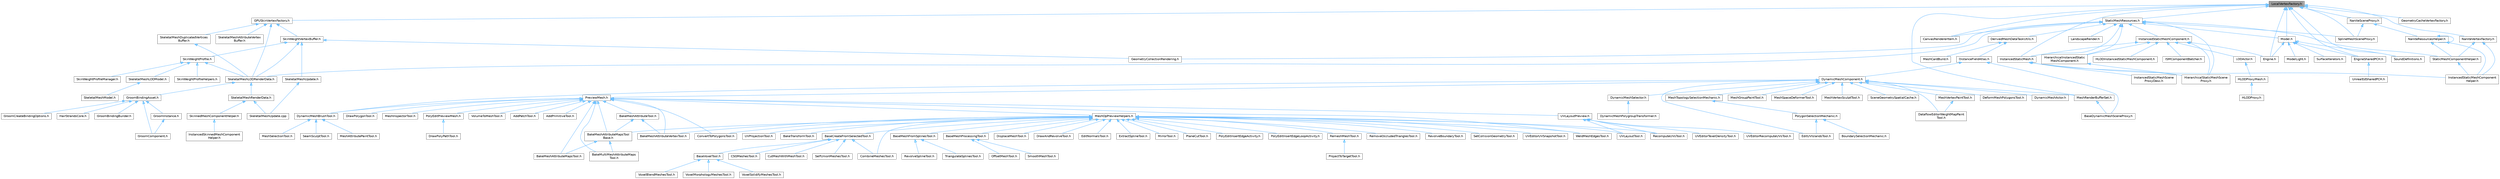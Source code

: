 digraph "LocalVertexFactory.h"
{
 // INTERACTIVE_SVG=YES
 // LATEX_PDF_SIZE
  bgcolor="transparent";
  edge [fontname=Helvetica,fontsize=10,labelfontname=Helvetica,labelfontsize=10];
  node [fontname=Helvetica,fontsize=10,shape=box,height=0.2,width=0.4];
  Node1 [id="Node000001",label="LocalVertexFactory.h",height=0.2,width=0.4,color="gray40", fillcolor="grey60", style="filled", fontcolor="black",tooltip=" "];
  Node1 -> Node2 [id="edge1_Node000001_Node000002",dir="back",color="steelblue1",style="solid",tooltip=" "];
  Node2 [id="Node000002",label="CanvasRendererItem.h",height=0.2,width=0.4,color="grey40", fillcolor="white", style="filled",URL="$d7/d93/CanvasRendererItem_8h.html",tooltip=" "];
  Node1 -> Node3 [id="edge2_Node000001_Node000003",dir="back",color="steelblue1",style="solid",tooltip=" "];
  Node3 [id="Node000003",label="Engine.h",height=0.2,width=0.4,color="grey40", fillcolor="white", style="filled",URL="$d1/d34/Public_2Engine_8h.html",tooltip=" "];
  Node1 -> Node4 [id="edge3_Node000001_Node000004",dir="back",color="steelblue1",style="solid",tooltip=" "];
  Node4 [id="Node000004",label="EngineSharedPCH.h",height=0.2,width=0.4,color="grey40", fillcolor="white", style="filled",URL="$dc/dbb/EngineSharedPCH_8h.html",tooltip=" "];
  Node4 -> Node5 [id="edge4_Node000004_Node000005",dir="back",color="steelblue1",style="solid",tooltip=" "];
  Node5 [id="Node000005",label="UnrealEdSharedPCH.h",height=0.2,width=0.4,color="grey40", fillcolor="white", style="filled",URL="$d1/de6/UnrealEdSharedPCH_8h.html",tooltip=" "];
  Node1 -> Node6 [id="edge5_Node000001_Node000006",dir="back",color="steelblue1",style="solid",tooltip=" "];
  Node6 [id="Node000006",label="GPUSkinVertexFactory.h",height=0.2,width=0.4,color="grey40", fillcolor="white", style="filled",URL="$db/dcc/GPUSkinVertexFactory_8h.html",tooltip=" "];
  Node6 -> Node7 [id="edge6_Node000006_Node000007",dir="back",color="steelblue1",style="solid",tooltip=" "];
  Node7 [id="Node000007",label="SkeletalMeshAttributeVertex\lBuffer.h",height=0.2,width=0.4,color="grey40", fillcolor="white", style="filled",URL="$de/d6e/SkeletalMeshAttributeVertexBuffer_8h.html",tooltip=" "];
  Node6 -> Node8 [id="edge7_Node000006_Node000008",dir="back",color="steelblue1",style="solid",tooltip=" "];
  Node8 [id="Node000008",label="SkeletalMeshDuplicatedVertices\lBuffer.h",height=0.2,width=0.4,color="grey40", fillcolor="white", style="filled",URL="$d6/da7/SkeletalMeshDuplicatedVerticesBuffer_8h.html",tooltip=" "];
  Node8 -> Node9 [id="edge8_Node000008_Node000009",dir="back",color="steelblue1",style="solid",tooltip=" "];
  Node9 [id="Node000009",label="SkeletalMeshLODRenderData.h",height=0.2,width=0.4,color="grey40", fillcolor="white", style="filled",URL="$d0/d5a/SkeletalMeshLODRenderData_8h.html",tooltip=" "];
  Node9 -> Node10 [id="edge9_Node000009_Node000010",dir="back",color="steelblue1",style="solid",tooltip=" "];
  Node10 [id="Node000010",label="GroomBindingAsset.h",height=0.2,width=0.4,color="grey40", fillcolor="white", style="filled",URL="$de/d26/GroomBindingAsset_8h.html",tooltip=" "];
  Node10 -> Node11 [id="edge10_Node000010_Node000011",dir="back",color="steelblue1",style="solid",tooltip=" "];
  Node11 [id="Node000011",label="GroomBindingBuilder.h",height=0.2,width=0.4,color="grey40", fillcolor="white", style="filled",URL="$d2/d2f/GroomBindingBuilder_8h.html",tooltip=" "];
  Node10 -> Node12 [id="edge11_Node000010_Node000012",dir="back",color="steelblue1",style="solid",tooltip=" "];
  Node12 [id="Node000012",label="GroomComponent.h",height=0.2,width=0.4,color="grey40", fillcolor="white", style="filled",URL="$de/d2e/GroomComponent_8h.html",tooltip=" "];
  Node10 -> Node13 [id="edge12_Node000010_Node000013",dir="back",color="steelblue1",style="solid",tooltip=" "];
  Node13 [id="Node000013",label="GroomCreateBindingOptions.h",height=0.2,width=0.4,color="grey40", fillcolor="white", style="filled",URL="$d5/dba/GroomCreateBindingOptions_8h.html",tooltip=" "];
  Node10 -> Node14 [id="edge13_Node000010_Node000014",dir="back",color="steelblue1",style="solid",tooltip=" "];
  Node14 [id="Node000014",label="GroomInstance.h",height=0.2,width=0.4,color="grey40", fillcolor="white", style="filled",URL="$dd/d47/GroomInstance_8h.html",tooltip=" "];
  Node14 -> Node12 [id="edge14_Node000014_Node000012",dir="back",color="steelblue1",style="solid",tooltip=" "];
  Node10 -> Node15 [id="edge15_Node000010_Node000015",dir="back",color="steelblue1",style="solid",tooltip=" "];
  Node15 [id="Node000015",label="HairStrandsCore.h",height=0.2,width=0.4,color="grey40", fillcolor="white", style="filled",URL="$d7/def/HairStrandsCore_8h.html",tooltip=" "];
  Node9 -> Node16 [id="edge16_Node000009_Node000016",dir="back",color="steelblue1",style="solid",tooltip=" "];
  Node16 [id="Node000016",label="SkeletalMeshRenderData.h",height=0.2,width=0.4,color="grey40", fillcolor="white", style="filled",URL="$d9/d14/SkeletalMeshRenderData_8h.html",tooltip=" "];
  Node16 -> Node17 [id="edge17_Node000016_Node000017",dir="back",color="steelblue1",style="solid",tooltip=" "];
  Node17 [id="Node000017",label="SkeletalMeshUpdate.cpp",height=0.2,width=0.4,color="grey40", fillcolor="white", style="filled",URL="$db/d45/SkeletalMeshUpdate_8cpp.html",tooltip=" "];
  Node16 -> Node18 [id="edge18_Node000016_Node000018",dir="back",color="steelblue1",style="solid",tooltip=" "];
  Node18 [id="Node000018",label="SkinnedMeshComponentHelper.h",height=0.2,width=0.4,color="grey40", fillcolor="white", style="filled",URL="$db/d81/SkinnedMeshComponentHelper_8h.html",tooltip=" "];
  Node18 -> Node19 [id="edge19_Node000018_Node000019",dir="back",color="steelblue1",style="solid",tooltip=" "];
  Node19 [id="Node000019",label="InstancedSkinnedMeshComponent\lHelper.h",height=0.2,width=0.4,color="grey40", fillcolor="white", style="filled",URL="$d1/d86/InstancedSkinnedMeshComponentHelper_8h.html",tooltip=" "];
  Node6 -> Node9 [id="edge20_Node000006_Node000009",dir="back",color="steelblue1",style="solid",tooltip=" "];
  Node6 -> Node20 [id="edge21_Node000006_Node000020",dir="back",color="steelblue1",style="solid",tooltip=" "];
  Node20 [id="Node000020",label="SkinWeightVertexBuffer.h",height=0.2,width=0.4,color="grey40", fillcolor="white", style="filled",URL="$d3/d86/SkinWeightVertexBuffer_8h.html",tooltip=" "];
  Node20 -> Node21 [id="edge22_Node000020_Node000021",dir="back",color="steelblue1",style="solid",tooltip=" "];
  Node21 [id="Node000021",label="GeometryCollectionRendering.h",height=0.2,width=0.4,color="grey40", fillcolor="white", style="filled",URL="$dc/d68/GeometryCollectionRendering_8h.html",tooltip=" "];
  Node20 -> Node9 [id="edge23_Node000020_Node000009",dir="back",color="steelblue1",style="solid",tooltip=" "];
  Node20 -> Node22 [id="edge24_Node000020_Node000022",dir="back",color="steelblue1",style="solid",tooltip=" "];
  Node22 [id="Node000022",label="SkeletalMeshUpdate.h",height=0.2,width=0.4,color="grey40", fillcolor="white", style="filled",URL="$df/d79/SkeletalMeshUpdate_8h.html",tooltip=" "];
  Node22 -> Node17 [id="edge25_Node000022_Node000017",dir="back",color="steelblue1",style="solid",tooltip=" "];
  Node20 -> Node23 [id="edge26_Node000020_Node000023",dir="back",color="steelblue1",style="solid",tooltip=" "];
  Node23 [id="Node000023",label="SkinWeightProfile.h",height=0.2,width=0.4,color="grey40", fillcolor="white", style="filled",URL="$d9/d1f/SkinWeightProfile_8h.html",tooltip=" "];
  Node23 -> Node24 [id="edge27_Node000023_Node000024",dir="back",color="steelblue1",style="solid",tooltip=" "];
  Node24 [id="Node000024",label="SkeletalMeshLODModel.h",height=0.2,width=0.4,color="grey40", fillcolor="white", style="filled",URL="$d2/d34/SkeletalMeshLODModel_8h.html",tooltip=" "];
  Node24 -> Node25 [id="edge28_Node000024_Node000025",dir="back",color="steelblue1",style="solid",tooltip=" "];
  Node25 [id="Node000025",label="SkeletalMeshModel.h",height=0.2,width=0.4,color="grey40", fillcolor="white", style="filled",URL="$d1/d2c/SkeletalMeshModel_8h.html",tooltip=" "];
  Node23 -> Node9 [id="edge29_Node000023_Node000009",dir="back",color="steelblue1",style="solid",tooltip=" "];
  Node23 -> Node26 [id="edge30_Node000023_Node000026",dir="back",color="steelblue1",style="solid",tooltip=" "];
  Node26 [id="Node000026",label="SkinWeightProfileHelpers.h",height=0.2,width=0.4,color="grey40", fillcolor="white", style="filled",URL="$d4/d53/SkinWeightProfileHelpers_8h.html",tooltip=" "];
  Node23 -> Node27 [id="edge31_Node000023_Node000027",dir="back",color="steelblue1",style="solid",tooltip=" "];
  Node27 [id="Node000027",label="SkinWeightProfileManager.h",height=0.2,width=0.4,color="grey40", fillcolor="white", style="filled",URL="$d4/d83/SkinWeightProfileManager_8h.html",tooltip=" "];
  Node1 -> Node28 [id="edge32_Node000001_Node000028",dir="back",color="steelblue1",style="solid",tooltip=" "];
  Node28 [id="Node000028",label="GeometryCacheVertexFactory.h",height=0.2,width=0.4,color="grey40", fillcolor="white", style="filled",URL="$d2/d40/GeometryCacheVertexFactory_8h.html",tooltip=" "];
  Node1 -> Node29 [id="edge33_Node000001_Node000029",dir="back",color="steelblue1",style="solid",tooltip=" "];
  Node29 [id="Node000029",label="InstancedStaticMesh.h",height=0.2,width=0.4,color="grey40", fillcolor="white", style="filled",URL="$dd/d89/InstancedStaticMesh_8h.html",tooltip=" "];
  Node29 -> Node30 [id="edge34_Node000029_Node000030",dir="back",color="steelblue1",style="solid",tooltip=" "];
  Node30 [id="Node000030",label="HierarchicalStaticMeshScene\lProxy.h",height=0.2,width=0.4,color="grey40", fillcolor="white", style="filled",URL="$d3/d4d/HierarchicalStaticMeshSceneProxy_8h.html",tooltip=" "];
  Node29 -> Node31 [id="edge35_Node000029_Node000031",dir="back",color="steelblue1",style="solid",tooltip=" "];
  Node31 [id="Node000031",label="InstancedStaticMeshComponent\lHelper.h",height=0.2,width=0.4,color="grey40", fillcolor="white", style="filled",URL="$dc/dc7/InstancedStaticMeshComponentHelper_8h.html",tooltip=" "];
  Node29 -> Node32 [id="edge36_Node000029_Node000032",dir="back",color="steelblue1",style="solid",tooltip=" "];
  Node32 [id="Node000032",label="InstancedStaticMeshScene\lProxyDesc.h",height=0.2,width=0.4,color="grey40", fillcolor="white", style="filled",URL="$db/dcf/InstancedStaticMeshSceneProxyDesc_8h.html",tooltip=" "];
  Node1 -> Node33 [id="edge37_Node000001_Node000033",dir="back",color="steelblue1",style="solid",tooltip=" "];
  Node33 [id="Node000033",label="MeshRenderBufferSet.h",height=0.2,width=0.4,color="grey40", fillcolor="white", style="filled",URL="$de/dc2/MeshRenderBufferSet_8h.html",tooltip=" "];
  Node33 -> Node34 [id="edge38_Node000033_Node000034",dir="back",color="steelblue1",style="solid",tooltip=" "];
  Node34 [id="Node000034",label="BaseDynamicMeshSceneProxy.h",height=0.2,width=0.4,color="grey40", fillcolor="white", style="filled",URL="$d2/dee/BaseDynamicMeshSceneProxy_8h.html",tooltip=" "];
  Node1 -> Node35 [id="edge39_Node000001_Node000035",dir="back",color="steelblue1",style="solid",tooltip=" "];
  Node35 [id="Node000035",label="Model.h",height=0.2,width=0.4,color="grey40", fillcolor="white", style="filled",URL="$dd/d63/Public_2Model_8h.html",tooltip=" "];
  Node35 -> Node3 [id="edge40_Node000035_Node000003",dir="back",color="steelblue1",style="solid",tooltip=" "];
  Node35 -> Node4 [id="edge41_Node000035_Node000004",dir="back",color="steelblue1",style="solid",tooltip=" "];
  Node35 -> Node36 [id="edge42_Node000035_Node000036",dir="back",color="steelblue1",style="solid",tooltip=" "];
  Node36 [id="Node000036",label="ModelLight.h",height=0.2,width=0.4,color="grey40", fillcolor="white", style="filled",URL="$d2/d80/ModelLight_8h.html",tooltip=" "];
  Node35 -> Node37 [id="edge43_Node000035_Node000037",dir="back",color="steelblue1",style="solid",tooltip=" "];
  Node37 [id="Node000037",label="SoundDefinitions.h",height=0.2,width=0.4,color="grey40", fillcolor="white", style="filled",URL="$d4/da9/SoundDefinitions_8h.html",tooltip=" "];
  Node35 -> Node38 [id="edge44_Node000035_Node000038",dir="back",color="steelblue1",style="solid",tooltip=" "];
  Node38 [id="Node000038",label="SurfaceIterators.h",height=0.2,width=0.4,color="grey40", fillcolor="white", style="filled",URL="$da/de6/SurfaceIterators_8h.html",tooltip=" "];
  Node1 -> Node39 [id="edge45_Node000001_Node000039",dir="back",color="steelblue1",style="solid",tooltip=" "];
  Node39 [id="Node000039",label="NaniteSceneProxy.h",height=0.2,width=0.4,color="grey40", fillcolor="white", style="filled",URL="$de/dae/NaniteSceneProxy_8h.html",tooltip=" "];
  Node39 -> Node40 [id="edge46_Node000039_Node000040",dir="back",color="steelblue1",style="solid",tooltip=" "];
  Node40 [id="Node000040",label="NaniteResourcesHelper.h",height=0.2,width=0.4,color="grey40", fillcolor="white", style="filled",URL="$dc/d48/NaniteResourcesHelper_8h.html",tooltip=" "];
  Node40 -> Node31 [id="edge47_Node000040_Node000031",dir="back",color="steelblue1",style="solid",tooltip=" "];
  Node40 -> Node40 [id="edge48_Node000040_Node000040",dir="back",color="steelblue1",style="solid",tooltip=" "];
  Node40 -> Node41 [id="edge49_Node000040_Node000041",dir="back",color="steelblue1",style="solid",tooltip=" "];
  Node41 [id="Node000041",label="StaticMeshComponentHelper.h",height=0.2,width=0.4,color="grey40", fillcolor="white", style="filled",URL="$dc/dc1/StaticMeshComponentHelper_8h.html",tooltip=" "];
  Node41 -> Node31 [id="edge50_Node000041_Node000031",dir="back",color="steelblue1",style="solid",tooltip=" "];
  Node39 -> Node42 [id="edge51_Node000039_Node000042",dir="back",color="steelblue1",style="solid",tooltip=" "];
  Node42 [id="Node000042",label="SplineMeshSceneProxy.h",height=0.2,width=0.4,color="grey40", fillcolor="white", style="filled",URL="$dd/dcb/SplineMeshSceneProxy_8h.html",tooltip=" "];
  Node1 -> Node43 [id="edge52_Node000001_Node000043",dir="back",color="steelblue1",style="solid",tooltip=" "];
  Node43 [id="Node000043",label="NaniteVertexFactory.h",height=0.2,width=0.4,color="grey40", fillcolor="white", style="filled",URL="$dd/df7/NaniteVertexFactory_8h.html",tooltip=" "];
  Node43 -> Node31 [id="edge53_Node000043_Node000031",dir="back",color="steelblue1",style="solid",tooltip=" "];
  Node43 -> Node41 [id="edge54_Node000043_Node000041",dir="back",color="steelblue1",style="solid",tooltip=" "];
  Node1 -> Node37 [id="edge55_Node000001_Node000037",dir="back",color="steelblue1",style="solid",tooltip=" "];
  Node1 -> Node42 [id="edge56_Node000001_Node000042",dir="back",color="steelblue1",style="solid",tooltip=" "];
  Node1 -> Node44 [id="edge57_Node000001_Node000044",dir="back",color="steelblue1",style="solid",tooltip=" "];
  Node44 [id="Node000044",label="StaticMeshResources.h",height=0.2,width=0.4,color="grey40", fillcolor="white", style="filled",URL="$d0/db7/StaticMeshResources_8h.html",tooltip=" "];
  Node44 -> Node2 [id="edge58_Node000044_Node000002",dir="back",color="steelblue1",style="solid",tooltip=" "];
  Node44 -> Node45 [id="edge59_Node000044_Node000045",dir="back",color="steelblue1",style="solid",tooltip=" "];
  Node45 [id="Node000045",label="DerivedMeshDataTaskUtils.h",height=0.2,width=0.4,color="grey40", fillcolor="white", style="filled",URL="$d2/d98/DerivedMeshDataTaskUtils_8h.html",tooltip=" "];
  Node45 -> Node46 [id="edge60_Node000045_Node000046",dir="back",color="steelblue1",style="solid",tooltip=" "];
  Node46 [id="Node000046",label="DistanceFieldAtlas.h",height=0.2,width=0.4,color="grey40", fillcolor="white", style="filled",URL="$df/def/DistanceFieldAtlas_8h.html",tooltip=" "];
  Node46 -> Node34 [id="edge61_Node000046_Node000034",dir="back",color="steelblue1",style="solid",tooltip=" "];
  Node46 -> Node47 [id="edge62_Node000046_Node000047",dir="back",color="steelblue1",style="solid",tooltip=" "];
  Node47 [id="Node000047",label="DynamicMeshComponent.h",height=0.2,width=0.4,color="grey40", fillcolor="white", style="filled",URL="$d8/d66/DynamicMeshComponent_8h.html",tooltip=" "];
  Node47 -> Node48 [id="edge63_Node000047_Node000048",dir="back",color="steelblue1",style="solid",tooltip=" "];
  Node48 [id="Node000048",label="DataflowEditorWeightMapPaint\lTool.h",height=0.2,width=0.4,color="grey40", fillcolor="white", style="filled",URL="$db/d46/DataflowEditorWeightMapPaintTool_8h.html",tooltip=" "];
  Node47 -> Node49 [id="edge64_Node000047_Node000049",dir="back",color="steelblue1",style="solid",tooltip=" "];
  Node49 [id="Node000049",label="DeformMeshPolygonsTool.h",height=0.2,width=0.4,color="grey40", fillcolor="white", style="filled",URL="$db/d72/DeformMeshPolygonsTool_8h.html",tooltip=" "];
  Node47 -> Node50 [id="edge65_Node000047_Node000050",dir="back",color="steelblue1",style="solid",tooltip=" "];
  Node50 [id="Node000050",label="DynamicMeshActor.h",height=0.2,width=0.4,color="grey40", fillcolor="white", style="filled",URL="$d1/d71/DynamicMeshActor_8h.html",tooltip=" "];
  Node47 -> Node51 [id="edge66_Node000047_Node000051",dir="back",color="steelblue1",style="solid",tooltip=" "];
  Node51 [id="Node000051",label="DynamicMeshBrushTool.h",height=0.2,width=0.4,color="grey40", fillcolor="white", style="filled",URL="$da/d04/DynamicMeshBrushTool_8h.html",tooltip=" "];
  Node51 -> Node52 [id="edge67_Node000051_Node000052",dir="back",color="steelblue1",style="solid",tooltip=" "];
  Node52 [id="Node000052",label="MeshAttributePaintTool.h",height=0.2,width=0.4,color="grey40", fillcolor="white", style="filled",URL="$d3/d29/MeshAttributePaintTool_8h.html",tooltip=" "];
  Node51 -> Node53 [id="edge68_Node000051_Node000053",dir="back",color="steelblue1",style="solid",tooltip=" "];
  Node53 [id="Node000053",label="MeshSelectionTool.h",height=0.2,width=0.4,color="grey40", fillcolor="white", style="filled",URL="$d8/d80/MeshSelectionTool_8h.html",tooltip=" "];
  Node51 -> Node54 [id="edge69_Node000051_Node000054",dir="back",color="steelblue1",style="solid",tooltip=" "];
  Node54 [id="Node000054",label="SeamSculptTool.h",height=0.2,width=0.4,color="grey40", fillcolor="white", style="filled",URL="$d1/d31/SeamSculptTool_8h.html",tooltip=" "];
  Node47 -> Node55 [id="edge70_Node000047_Node000055",dir="back",color="steelblue1",style="solid",tooltip=" "];
  Node55 [id="Node000055",label="DynamicMeshSelector.h",height=0.2,width=0.4,color="grey40", fillcolor="white", style="filled",URL="$dc/d01/DynamicMeshSelector_8h.html",tooltip=" "];
  Node55 -> Node56 [id="edge71_Node000055_Node000056",dir="back",color="steelblue1",style="solid",tooltip=" "];
  Node56 [id="Node000056",label="DynamicMeshPolygroupTransformer.h",height=0.2,width=0.4,color="grey40", fillcolor="white", style="filled",URL="$dc/db2/DynamicMeshPolygroupTransformer_8h.html",tooltip=" "];
  Node47 -> Node57 [id="edge72_Node000047_Node000057",dir="back",color="steelblue1",style="solid",tooltip=" "];
  Node57 [id="Node000057",label="EditUVIslandsTool.h",height=0.2,width=0.4,color="grey40", fillcolor="white", style="filled",URL="$d0/de4/EditUVIslandsTool_8h.html",tooltip=" "];
  Node47 -> Node58 [id="edge73_Node000047_Node000058",dir="back",color="steelblue1",style="solid",tooltip=" "];
  Node58 [id="Node000058",label="MeshGroupPaintTool.h",height=0.2,width=0.4,color="grey40", fillcolor="white", style="filled",URL="$dd/d04/MeshGroupPaintTool_8h.html",tooltip=" "];
  Node47 -> Node33 [id="edge74_Node000047_Node000033",dir="back",color="steelblue1",style="solid",tooltip=" "];
  Node47 -> Node59 [id="edge75_Node000047_Node000059",dir="back",color="steelblue1",style="solid",tooltip=" "];
  Node59 [id="Node000059",label="MeshSpaceDeformerTool.h",height=0.2,width=0.4,color="grey40", fillcolor="white", style="filled",URL="$d7/dc8/MeshSpaceDeformerTool_8h.html",tooltip=" "];
  Node47 -> Node60 [id="edge76_Node000047_Node000060",dir="back",color="steelblue1",style="solid",tooltip=" "];
  Node60 [id="Node000060",label="MeshTopologySelectionMechanic.h",height=0.2,width=0.4,color="grey40", fillcolor="white", style="filled",URL="$d5/d15/MeshTopologySelectionMechanic_8h.html",tooltip=" "];
  Node60 -> Node61 [id="edge77_Node000060_Node000061",dir="back",color="steelblue1",style="solid",tooltip=" "];
  Node61 [id="Node000061",label="PolygonSelectionMechanic.h",height=0.2,width=0.4,color="grey40", fillcolor="white", style="filled",URL="$da/dff/PolygonSelectionMechanic_8h.html",tooltip=" "];
  Node61 -> Node62 [id="edge78_Node000061_Node000062",dir="back",color="steelblue1",style="solid",tooltip=" "];
  Node62 [id="Node000062",label="BoundarySelectionMechanic.h",height=0.2,width=0.4,color="grey40", fillcolor="white", style="filled",URL="$d8/dd6/BoundarySelectionMechanic_8h.html",tooltip=" "];
  Node61 -> Node57 [id="edge79_Node000061_Node000057",dir="back",color="steelblue1",style="solid",tooltip=" "];
  Node47 -> Node63 [id="edge80_Node000047_Node000063",dir="back",color="steelblue1",style="solid",tooltip=" "];
  Node63 [id="Node000063",label="MeshVertexPaintTool.h",height=0.2,width=0.4,color="grey40", fillcolor="white", style="filled",URL="$db/d74/MeshVertexPaintTool_8h.html",tooltip=" "];
  Node63 -> Node48 [id="edge81_Node000063_Node000048",dir="back",color="steelblue1",style="solid",tooltip=" "];
  Node47 -> Node64 [id="edge82_Node000047_Node000064",dir="back",color="steelblue1",style="solid",tooltip=" "];
  Node64 [id="Node000064",label="MeshVertexSculptTool.h",height=0.2,width=0.4,color="grey40", fillcolor="white", style="filled",URL="$dc/da6/MeshVertexSculptTool_8h.html",tooltip=" "];
  Node47 -> Node65 [id="edge83_Node000047_Node000065",dir="back",color="steelblue1",style="solid",tooltip=" "];
  Node65 [id="Node000065",label="PreviewMesh.h",height=0.2,width=0.4,color="grey40", fillcolor="white", style="filled",URL="$d6/d30/PreviewMesh_8h.html",tooltip=" "];
  Node65 -> Node66 [id="edge84_Node000065_Node000066",dir="back",color="steelblue1",style="solid",tooltip=" "];
  Node66 [id="Node000066",label="AddPatchTool.h",height=0.2,width=0.4,color="grey40", fillcolor="white", style="filled",URL="$d5/deb/AddPatchTool_8h.html",tooltip=" "];
  Node65 -> Node67 [id="edge85_Node000065_Node000067",dir="back",color="steelblue1",style="solid",tooltip=" "];
  Node67 [id="Node000067",label="AddPrimitiveTool.h",height=0.2,width=0.4,color="grey40", fillcolor="white", style="filled",URL="$d5/dbf/AddPrimitiveTool_8h.html",tooltip=" "];
  Node65 -> Node68 [id="edge86_Node000065_Node000068",dir="back",color="steelblue1",style="solid",tooltip=" "];
  Node68 [id="Node000068",label="BakeMeshAttributeMapsTool.h",height=0.2,width=0.4,color="grey40", fillcolor="white", style="filled",URL="$d8/d14/BakeMeshAttributeMapsTool_8h.html",tooltip=" "];
  Node65 -> Node69 [id="edge87_Node000065_Node000069",dir="back",color="steelblue1",style="solid",tooltip=" "];
  Node69 [id="Node000069",label="BakeMeshAttributeMapsTool\lBase.h",height=0.2,width=0.4,color="grey40", fillcolor="white", style="filled",URL="$dc/d68/BakeMeshAttributeMapsToolBase_8h.html",tooltip=" "];
  Node69 -> Node68 [id="edge88_Node000069_Node000068",dir="back",color="steelblue1",style="solid",tooltip=" "];
  Node69 -> Node70 [id="edge89_Node000069_Node000070",dir="back",color="steelblue1",style="solid",tooltip=" "];
  Node70 [id="Node000070",label="BakeMultiMeshAttributeMaps\lTool.h",height=0.2,width=0.4,color="grey40", fillcolor="white", style="filled",URL="$d7/d65/BakeMultiMeshAttributeMapsTool_8h.html",tooltip=" "];
  Node65 -> Node71 [id="edge90_Node000065_Node000071",dir="back",color="steelblue1",style="solid",tooltip=" "];
  Node71 [id="Node000071",label="BakeMeshAttributeTool.h",height=0.2,width=0.4,color="grey40", fillcolor="white", style="filled",URL="$d0/d82/BakeMeshAttributeTool_8h.html",tooltip=" "];
  Node71 -> Node69 [id="edge91_Node000071_Node000069",dir="back",color="steelblue1",style="solid",tooltip=" "];
  Node71 -> Node72 [id="edge92_Node000071_Node000072",dir="back",color="steelblue1",style="solid",tooltip=" "];
  Node72 [id="Node000072",label="BakeMeshAttributeVertexTool.h",height=0.2,width=0.4,color="grey40", fillcolor="white", style="filled",URL="$d6/d76/BakeMeshAttributeVertexTool_8h.html",tooltip=" "];
  Node65 -> Node72 [id="edge93_Node000065_Node000072",dir="back",color="steelblue1",style="solid",tooltip=" "];
  Node65 -> Node70 [id="edge94_Node000065_Node000070",dir="back",color="steelblue1",style="solid",tooltip=" "];
  Node65 -> Node73 [id="edge95_Node000065_Node000073",dir="back",color="steelblue1",style="solid",tooltip=" "];
  Node73 [id="Node000073",label="ConvertToPolygonsTool.h",height=0.2,width=0.4,color="grey40", fillcolor="white", style="filled",URL="$d7/d5a/ConvertToPolygonsTool_8h.html",tooltip=" "];
  Node65 -> Node74 [id="edge96_Node000065_Node000074",dir="back",color="steelblue1",style="solid",tooltip=" "];
  Node74 [id="Node000074",label="DrawPolygonTool.h",height=0.2,width=0.4,color="grey40", fillcolor="white", style="filled",URL="$d0/d15/DrawPolygonTool_8h.html",tooltip=" "];
  Node65 -> Node51 [id="edge97_Node000065_Node000051",dir="back",color="steelblue1",style="solid",tooltip=" "];
  Node65 -> Node75 [id="edge98_Node000065_Node000075",dir="back",color="steelblue1",style="solid",tooltip=" "];
  Node75 [id="Node000075",label="MeshInspectorTool.h",height=0.2,width=0.4,color="grey40", fillcolor="white", style="filled",URL="$de/da1/MeshInspectorTool_8h.html",tooltip=" "];
  Node65 -> Node76 [id="edge99_Node000065_Node000076",dir="back",color="steelblue1",style="solid",tooltip=" "];
  Node76 [id="Node000076",label="MeshOpPreviewHelpers.h",height=0.2,width=0.4,color="grey40", fillcolor="white", style="filled",URL="$de/d33/MeshOpPreviewHelpers_8h.html",tooltip=" "];
  Node76 -> Node69 [id="edge100_Node000076_Node000069",dir="back",color="steelblue1",style="solid",tooltip=" "];
  Node76 -> Node72 [id="edge101_Node000076_Node000072",dir="back",color="steelblue1",style="solid",tooltip=" "];
  Node76 -> Node77 [id="edge102_Node000076_Node000077",dir="back",color="steelblue1",style="solid",tooltip=" "];
  Node77 [id="Node000077",label="BakeTransformTool.h",height=0.2,width=0.4,color="grey40", fillcolor="white", style="filled",URL="$dc/d39/BakeTransformTool_8h.html",tooltip=" "];
  Node76 -> Node78 [id="edge103_Node000076_Node000078",dir="back",color="steelblue1",style="solid",tooltip=" "];
  Node78 [id="Node000078",label="BaseCreateFromSelectedTool.h",height=0.2,width=0.4,color="grey40", fillcolor="white", style="filled",URL="$de/dc7/BaseCreateFromSelectedTool_8h.html",tooltip=" "];
  Node78 -> Node79 [id="edge104_Node000078_Node000079",dir="back",color="steelblue1",style="solid",tooltip=" "];
  Node79 [id="Node000079",label="BaseVoxelTool.h",height=0.2,width=0.4,color="grey40", fillcolor="white", style="filled",URL="$db/d63/BaseVoxelTool_8h.html",tooltip=" "];
  Node79 -> Node80 [id="edge105_Node000079_Node000080",dir="back",color="steelblue1",style="solid",tooltip=" "];
  Node80 [id="Node000080",label="VoxelBlendMeshesTool.h",height=0.2,width=0.4,color="grey40", fillcolor="white", style="filled",URL="$da/d0e/VoxelBlendMeshesTool_8h.html",tooltip=" "];
  Node79 -> Node81 [id="edge106_Node000079_Node000081",dir="back",color="steelblue1",style="solid",tooltip=" "];
  Node81 [id="Node000081",label="VoxelMorphologyMeshesTool.h",height=0.2,width=0.4,color="grey40", fillcolor="white", style="filled",URL="$dc/d30/VoxelMorphologyMeshesTool_8h.html",tooltip=" "];
  Node79 -> Node82 [id="edge107_Node000079_Node000082",dir="back",color="steelblue1",style="solid",tooltip=" "];
  Node82 [id="Node000082",label="VoxelSolidifyMeshesTool.h",height=0.2,width=0.4,color="grey40", fillcolor="white", style="filled",URL="$de/da2/VoxelSolidifyMeshesTool_8h.html",tooltip=" "];
  Node78 -> Node83 [id="edge108_Node000078_Node000083",dir="back",color="steelblue1",style="solid",tooltip=" "];
  Node83 [id="Node000083",label="CSGMeshesTool.h",height=0.2,width=0.4,color="grey40", fillcolor="white", style="filled",URL="$db/dd1/CSGMeshesTool_8h.html",tooltip=" "];
  Node78 -> Node84 [id="edge109_Node000078_Node000084",dir="back",color="steelblue1",style="solid",tooltip=" "];
  Node84 [id="Node000084",label="CombineMeshesTool.h",height=0.2,width=0.4,color="grey40", fillcolor="white", style="filled",URL="$dd/da3/CombineMeshesTool_8h.html",tooltip=" "];
  Node78 -> Node85 [id="edge110_Node000078_Node000085",dir="back",color="steelblue1",style="solid",tooltip=" "];
  Node85 [id="Node000085",label="CutMeshWithMeshTool.h",height=0.2,width=0.4,color="grey40", fillcolor="white", style="filled",URL="$d2/d2c/CutMeshWithMeshTool_8h.html",tooltip=" "];
  Node78 -> Node86 [id="edge111_Node000078_Node000086",dir="back",color="steelblue1",style="solid",tooltip=" "];
  Node86 [id="Node000086",label="SelfUnionMeshesTool.h",height=0.2,width=0.4,color="grey40", fillcolor="white", style="filled",URL="$dc/dad/SelfUnionMeshesTool_8h.html",tooltip=" "];
  Node76 -> Node87 [id="edge112_Node000076_Node000087",dir="back",color="steelblue1",style="solid",tooltip=" "];
  Node87 [id="Node000087",label="BaseMeshFromSplinesTool.h",height=0.2,width=0.4,color="grey40", fillcolor="white", style="filled",URL="$da/d31/BaseMeshFromSplinesTool_8h.html",tooltip=" "];
  Node87 -> Node88 [id="edge113_Node000087_Node000088",dir="back",color="steelblue1",style="solid",tooltip=" "];
  Node88 [id="Node000088",label="RevolveSplineTool.h",height=0.2,width=0.4,color="grey40", fillcolor="white", style="filled",URL="$d3/d36/RevolveSplineTool_8h.html",tooltip=" "];
  Node87 -> Node89 [id="edge114_Node000087_Node000089",dir="back",color="steelblue1",style="solid",tooltip=" "];
  Node89 [id="Node000089",label="TriangulateSplinesTool.h",height=0.2,width=0.4,color="grey40", fillcolor="white", style="filled",URL="$d9/de6/TriangulateSplinesTool_8h.html",tooltip=" "];
  Node76 -> Node90 [id="edge115_Node000076_Node000090",dir="back",color="steelblue1",style="solid",tooltip=" "];
  Node90 [id="Node000090",label="BaseMeshProcessingTool.h",height=0.2,width=0.4,color="grey40", fillcolor="white", style="filled",URL="$d4/d77/BaseMeshProcessingTool_8h.html",tooltip=" "];
  Node90 -> Node91 [id="edge116_Node000090_Node000091",dir="back",color="steelblue1",style="solid",tooltip=" "];
  Node91 [id="Node000091",label="OffsetMeshTool.h",height=0.2,width=0.4,color="grey40", fillcolor="white", style="filled",URL="$da/d01/OffsetMeshTool_8h.html",tooltip=" "];
  Node90 -> Node92 [id="edge117_Node000090_Node000092",dir="back",color="steelblue1",style="solid",tooltip=" "];
  Node92 [id="Node000092",label="SmoothMeshTool.h",height=0.2,width=0.4,color="grey40", fillcolor="white", style="filled",URL="$da/da9/SmoothMeshTool_8h.html",tooltip=" "];
  Node76 -> Node84 [id="edge118_Node000076_Node000084",dir="back",color="steelblue1",style="solid",tooltip=" "];
  Node76 -> Node73 [id="edge119_Node000076_Node000073",dir="back",color="steelblue1",style="solid",tooltip=" "];
  Node76 -> Node93 [id="edge120_Node000076_Node000093",dir="back",color="steelblue1",style="solid",tooltip=" "];
  Node93 [id="Node000093",label="DisplaceMeshTool.h",height=0.2,width=0.4,color="grey40", fillcolor="white", style="filled",URL="$da/d28/DisplaceMeshTool_8h.html",tooltip=" "];
  Node76 -> Node94 [id="edge121_Node000076_Node000094",dir="back",color="steelblue1",style="solid",tooltip=" "];
  Node94 [id="Node000094",label="DrawAndRevolveTool.h",height=0.2,width=0.4,color="grey40", fillcolor="white", style="filled",URL="$d8/d06/DrawAndRevolveTool_8h.html",tooltip=" "];
  Node76 -> Node95 [id="edge122_Node000076_Node000095",dir="back",color="steelblue1",style="solid",tooltip=" "];
  Node95 [id="Node000095",label="EditNormalsTool.h",height=0.2,width=0.4,color="grey40", fillcolor="white", style="filled",URL="$de/d53/EditNormalsTool_8h.html",tooltip=" "];
  Node76 -> Node96 [id="edge123_Node000076_Node000096",dir="back",color="steelblue1",style="solid",tooltip=" "];
  Node96 [id="Node000096",label="ExtractSplineTool.h",height=0.2,width=0.4,color="grey40", fillcolor="white", style="filled",URL="$d3/d4d/ExtractSplineTool_8h.html",tooltip=" "];
  Node76 -> Node97 [id="edge124_Node000076_Node000097",dir="back",color="steelblue1",style="solid",tooltip=" "];
  Node97 [id="Node000097",label="MirrorTool.h",height=0.2,width=0.4,color="grey40", fillcolor="white", style="filled",URL="$d3/dc9/MirrorTool_8h.html",tooltip=" "];
  Node76 -> Node98 [id="edge125_Node000076_Node000098",dir="back",color="steelblue1",style="solid",tooltip=" "];
  Node98 [id="Node000098",label="PlaneCutTool.h",height=0.2,width=0.4,color="grey40", fillcolor="white", style="filled",URL="$dd/def/PlaneCutTool_8h.html",tooltip=" "];
  Node76 -> Node99 [id="edge126_Node000076_Node000099",dir="back",color="steelblue1",style="solid",tooltip=" "];
  Node99 [id="Node000099",label="PolyEditInsertEdgeActivity.h",height=0.2,width=0.4,color="grey40", fillcolor="white", style="filled",URL="$d1/d26/PolyEditInsertEdgeActivity_8h.html",tooltip=" "];
  Node76 -> Node100 [id="edge127_Node000076_Node000100",dir="back",color="steelblue1",style="solid",tooltip=" "];
  Node100 [id="Node000100",label="PolyEditInsertEdgeLoopActivity.h",height=0.2,width=0.4,color="grey40", fillcolor="white", style="filled",URL="$d5/d37/PolyEditInsertEdgeLoopActivity_8h.html",tooltip=" "];
  Node76 -> Node101 [id="edge128_Node000076_Node000101",dir="back",color="steelblue1",style="solid",tooltip=" "];
  Node101 [id="Node000101",label="RecomputeUVsTool.h",height=0.2,width=0.4,color="grey40", fillcolor="white", style="filled",URL="$d0/d92/RecomputeUVsTool_8h.html",tooltip=" "];
  Node76 -> Node102 [id="edge129_Node000076_Node000102",dir="back",color="steelblue1",style="solid",tooltip=" "];
  Node102 [id="Node000102",label="RemeshMeshTool.h",height=0.2,width=0.4,color="grey40", fillcolor="white", style="filled",URL="$dc/dd6/RemeshMeshTool_8h.html",tooltip=" "];
  Node102 -> Node103 [id="edge130_Node000102_Node000103",dir="back",color="steelblue1",style="solid",tooltip=" "];
  Node103 [id="Node000103",label="ProjectToTargetTool.h",height=0.2,width=0.4,color="grey40", fillcolor="white", style="filled",URL="$d3/daa/ProjectToTargetTool_8h.html",tooltip=" "];
  Node76 -> Node104 [id="edge131_Node000076_Node000104",dir="back",color="steelblue1",style="solid",tooltip=" "];
  Node104 [id="Node000104",label="RemoveOccludedTrianglesTool.h",height=0.2,width=0.4,color="grey40", fillcolor="white", style="filled",URL="$d9/da1/RemoveOccludedTrianglesTool_8h.html",tooltip=" "];
  Node76 -> Node105 [id="edge132_Node000076_Node000105",dir="back",color="steelblue1",style="solid",tooltip=" "];
  Node105 [id="Node000105",label="RevolveBoundaryTool.h",height=0.2,width=0.4,color="grey40", fillcolor="white", style="filled",URL="$da/dce/RevolveBoundaryTool_8h.html",tooltip=" "];
  Node76 -> Node106 [id="edge133_Node000076_Node000106",dir="back",color="steelblue1",style="solid",tooltip=" "];
  Node106 [id="Node000106",label="SetCollisionGeometryTool.h",height=0.2,width=0.4,color="grey40", fillcolor="white", style="filled",URL="$d0/de6/SetCollisionGeometryTool_8h.html",tooltip=" "];
  Node76 -> Node107 [id="edge134_Node000076_Node000107",dir="back",color="steelblue1",style="solid",tooltip=" "];
  Node107 [id="Node000107",label="UVEditorUVSnapshotTool.h",height=0.2,width=0.4,color="grey40", fillcolor="white", style="filled",URL="$d4/dd6/UVEditorUVSnapshotTool_8h.html",tooltip=" "];
  Node76 -> Node108 [id="edge135_Node000076_Node000108",dir="back",color="steelblue1",style="solid",tooltip=" "];
  Node108 [id="Node000108",label="UVLayoutTool.h",height=0.2,width=0.4,color="grey40", fillcolor="white", style="filled",URL="$d6/d89/UVLayoutTool_8h.html",tooltip=" "];
  Node76 -> Node109 [id="edge136_Node000076_Node000109",dir="back",color="steelblue1",style="solid",tooltip=" "];
  Node109 [id="Node000109",label="UVProjectionTool.h",height=0.2,width=0.4,color="grey40", fillcolor="white", style="filled",URL="$d5/d4f/UVProjectionTool_8h.html",tooltip=" "];
  Node76 -> Node110 [id="edge137_Node000076_Node000110",dir="back",color="steelblue1",style="solid",tooltip=" "];
  Node110 [id="Node000110",label="WeldMeshEdgesTool.h",height=0.2,width=0.4,color="grey40", fillcolor="white", style="filled",URL="$d5/d6e/WeldMeshEdgesTool_8h.html",tooltip=" "];
  Node65 -> Node111 [id="edge138_Node000065_Node000111",dir="back",color="steelblue1",style="solid",tooltip=" "];
  Node111 [id="Node000111",label="PolyEditPreviewMesh.h",height=0.2,width=0.4,color="grey40", fillcolor="white", style="filled",URL="$d2/de8/PolyEditPreviewMesh_8h.html",tooltip=" "];
  Node111 -> Node112 [id="edge139_Node000111_Node000112",dir="back",color="steelblue1",style="solid",tooltip=" "];
  Node112 [id="Node000112",label="DrawPolyPathTool.h",height=0.2,width=0.4,color="grey40", fillcolor="white", style="filled",URL="$dc/d3e/DrawPolyPathTool_8h.html",tooltip=" "];
  Node65 -> Node113 [id="edge140_Node000065_Node000113",dir="back",color="steelblue1",style="solid",tooltip=" "];
  Node113 [id="Node000113",label="UVLayoutPreview.h",height=0.2,width=0.4,color="grey40", fillcolor="white", style="filled",URL="$dd/d16/UVLayoutPreview_8h.html",tooltip=" "];
  Node113 -> Node101 [id="edge141_Node000113_Node000101",dir="back",color="steelblue1",style="solid",tooltip=" "];
  Node113 -> Node114 [id="edge142_Node000113_Node000114",dir="back",color="steelblue1",style="solid",tooltip=" "];
  Node114 [id="Node000114",label="UVEditorRecomputeUVsTool.h",height=0.2,width=0.4,color="grey40", fillcolor="white", style="filled",URL="$d2/db8/UVEditorRecomputeUVsTool_8h.html",tooltip=" "];
  Node113 -> Node115 [id="edge143_Node000113_Node000115",dir="back",color="steelblue1",style="solid",tooltip=" "];
  Node115 [id="Node000115",label="UVEditorTexelDensityTool.h",height=0.2,width=0.4,color="grey40", fillcolor="white", style="filled",URL="$d0/d8b/UVEditorTexelDensityTool_8h.html",tooltip=" "];
  Node113 -> Node108 [id="edge144_Node000113_Node000108",dir="back",color="steelblue1",style="solid",tooltip=" "];
  Node65 -> Node116 [id="edge145_Node000065_Node000116",dir="back",color="steelblue1",style="solid",tooltip=" "];
  Node116 [id="Node000116",label="VolumeToMeshTool.h",height=0.2,width=0.4,color="grey40", fillcolor="white", style="filled",URL="$de/d64/VolumeToMeshTool_8h.html",tooltip=" "];
  Node65 -> Node110 [id="edge146_Node000065_Node000110",dir="back",color="steelblue1",style="solid",tooltip=" "];
  Node47 -> Node117 [id="edge147_Node000047_Node000117",dir="back",color="steelblue1",style="solid",tooltip=" "];
  Node117 [id="Node000117",label="SceneGeometrySpatialCache.h",height=0.2,width=0.4,color="grey40", fillcolor="white", style="filled",URL="$d6/d6f/SceneGeometrySpatialCache_8h.html",tooltip=" "];
  Node45 -> Node118 [id="edge148_Node000045_Node000118",dir="back",color="steelblue1",style="solid",tooltip=" "];
  Node118 [id="Node000118",label="MeshCardBuild.h",height=0.2,width=0.4,color="grey40", fillcolor="white", style="filled",URL="$d8/df6/MeshCardBuild_8h.html",tooltip=" "];
  Node44 -> Node21 [id="edge149_Node000044_Node000021",dir="back",color="steelblue1",style="solid",tooltip=" "];
  Node44 -> Node119 [id="edge150_Node000044_Node000119",dir="back",color="steelblue1",style="solid",tooltip=" "];
  Node119 [id="Node000119",label="HierarchicalInstancedStatic\lMeshComponent.h",height=0.2,width=0.4,color="grey40", fillcolor="white", style="filled",URL="$d3/ddb/HierarchicalInstancedStaticMeshComponent_8h.html",tooltip=" "];
  Node119 -> Node30 [id="edge151_Node000119_Node000030",dir="back",color="steelblue1",style="solid",tooltip=" "];
  Node44 -> Node30 [id="edge152_Node000044_Node000030",dir="back",color="steelblue1",style="solid",tooltip=" "];
  Node44 -> Node29 [id="edge153_Node000044_Node000029",dir="back",color="steelblue1",style="solid",tooltip=" "];
  Node44 -> Node120 [id="edge154_Node000044_Node000120",dir="back",color="steelblue1",style="solid",tooltip=" "];
  Node120 [id="Node000120",label="InstancedStaticMeshComponent.h",height=0.2,width=0.4,color="grey40", fillcolor="white", style="filled",URL="$d8/d5d/InstancedStaticMeshComponent_8h.html",tooltip=" "];
  Node120 -> Node3 [id="edge155_Node000120_Node000003",dir="back",color="steelblue1",style="solid",tooltip=" "];
  Node120 -> Node121 [id="edge156_Node000120_Node000121",dir="back",color="steelblue1",style="solid",tooltip=" "];
  Node121 [id="Node000121",label="HLODInstancedStaticMeshComponent.h",height=0.2,width=0.4,color="grey40", fillcolor="white", style="filled",URL="$dd/d88/HLODInstancedStaticMeshComponent_8h.html",tooltip=" "];
  Node120 -> Node119 [id="edge157_Node000120_Node000119",dir="back",color="steelblue1",style="solid",tooltip=" "];
  Node120 -> Node30 [id="edge158_Node000120_Node000030",dir="back",color="steelblue1",style="solid",tooltip=" "];
  Node120 -> Node122 [id="edge159_Node000120_Node000122",dir="back",color="steelblue1",style="solid",tooltip=" "];
  Node122 [id="Node000122",label="ISMComponentBatcher.h",height=0.2,width=0.4,color="grey40", fillcolor="white", style="filled",URL="$d8/def/ISMComponentBatcher_8h.html",tooltip=" "];
  Node120 -> Node29 [id="edge160_Node000120_Node000029",dir="back",color="steelblue1",style="solid",tooltip=" "];
  Node120 -> Node123 [id="edge161_Node000120_Node000123",dir="back",color="steelblue1",style="solid",tooltip=" "];
  Node123 [id="Node000123",label="LODActor.h",height=0.2,width=0.4,color="grey40", fillcolor="white", style="filled",URL="$df/de0/LODActor_8h.html",tooltip=" "];
  Node123 -> Node124 [id="edge162_Node000123_Node000124",dir="back",color="steelblue1",style="solid",tooltip=" "];
  Node124 [id="Node000124",label="HLODProxyMesh.h",height=0.2,width=0.4,color="grey40", fillcolor="white", style="filled",URL="$d6/dfc/HLODProxyMesh_8h.html",tooltip=" "];
  Node124 -> Node125 [id="edge163_Node000124_Node000125",dir="back",color="steelblue1",style="solid",tooltip=" "];
  Node125 [id="Node000125",label="HLODProxy.h",height=0.2,width=0.4,color="grey40", fillcolor="white", style="filled",URL="$dc/d2d/HLODProxy_8h.html",tooltip=" "];
  Node44 -> Node126 [id="edge164_Node000044_Node000126",dir="back",color="steelblue1",style="solid",tooltip=" "];
  Node126 [id="Node000126",label="LandscapeRender.h",height=0.2,width=0.4,color="grey40", fillcolor="white", style="filled",URL="$df/d67/LandscapeRender_8h.html",tooltip=" "];
  Node44 -> Node35 [id="edge165_Node000044_Node000035",dir="back",color="steelblue1",style="solid",tooltip=" "];
  Node44 -> Node9 [id="edge166_Node000044_Node000009",dir="back",color="steelblue1",style="solid",tooltip=" "];
  Node44 -> Node42 [id="edge167_Node000044_Node000042",dir="back",color="steelblue1",style="solid",tooltip=" "];
  Node44 -> Node41 [id="edge168_Node000044_Node000041",dir="back",color="steelblue1",style="solid",tooltip=" "];
}
